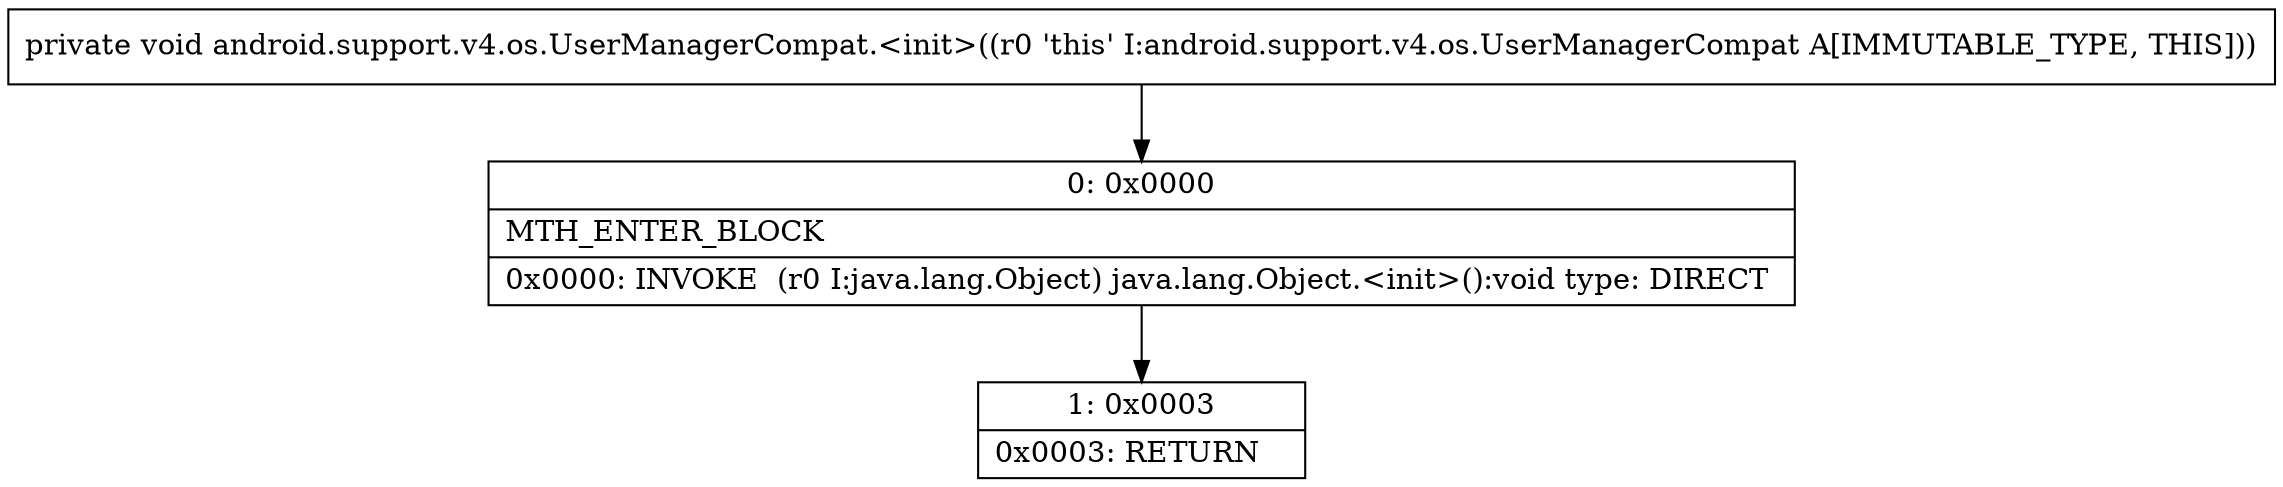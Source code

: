 digraph "CFG forandroid.support.v4.os.UserManagerCompat.\<init\>()V" {
Node_0 [shape=record,label="{0\:\ 0x0000|MTH_ENTER_BLOCK\l|0x0000: INVOKE  (r0 I:java.lang.Object) java.lang.Object.\<init\>():void type: DIRECT \l}"];
Node_1 [shape=record,label="{1\:\ 0x0003|0x0003: RETURN   \l}"];
MethodNode[shape=record,label="{private void android.support.v4.os.UserManagerCompat.\<init\>((r0 'this' I:android.support.v4.os.UserManagerCompat A[IMMUTABLE_TYPE, THIS])) }"];
MethodNode -> Node_0;
Node_0 -> Node_1;
}

